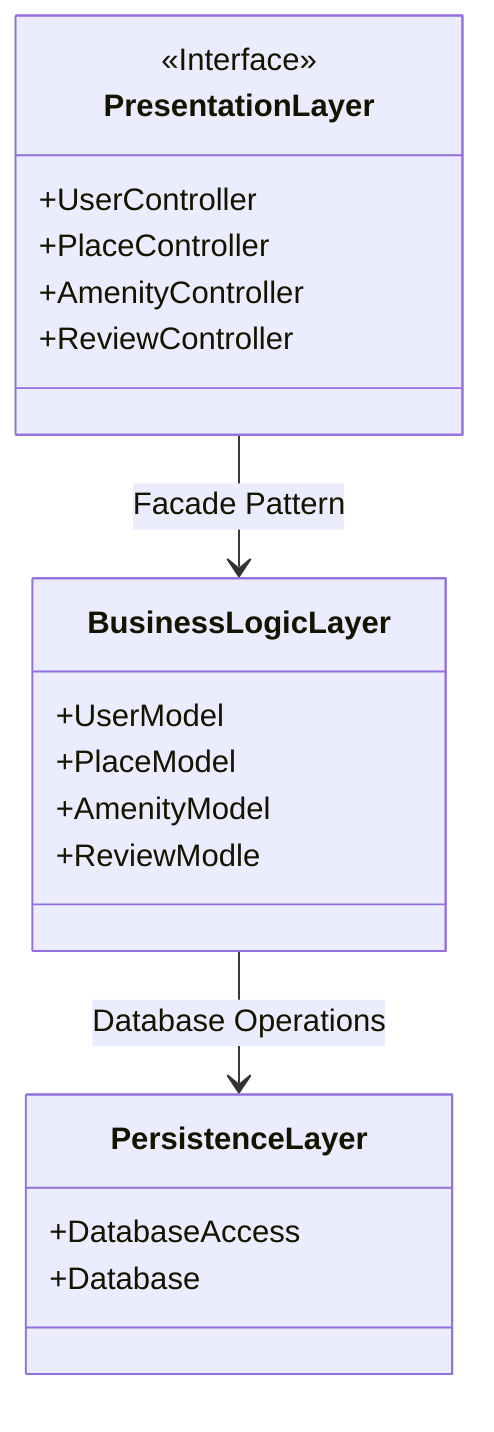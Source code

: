 classDiagram
  class PresentationLayer {
  <<Interface>>
  +UserController
  +PlaceController
  +AmenityController
  +ReviewController
}

  class BusinessLogicLayer {
  +UserModel
  +PlaceModel
  +AmenityModel
  +ReviewModle
}

  class PersistenceLayer {
  +DatabaseAccess
  +Database
}

PresentationLayer --> BusinessLogicLayer : Facade Pattern
BusinessLogicLayer --> PersistenceLayer : Database Operations